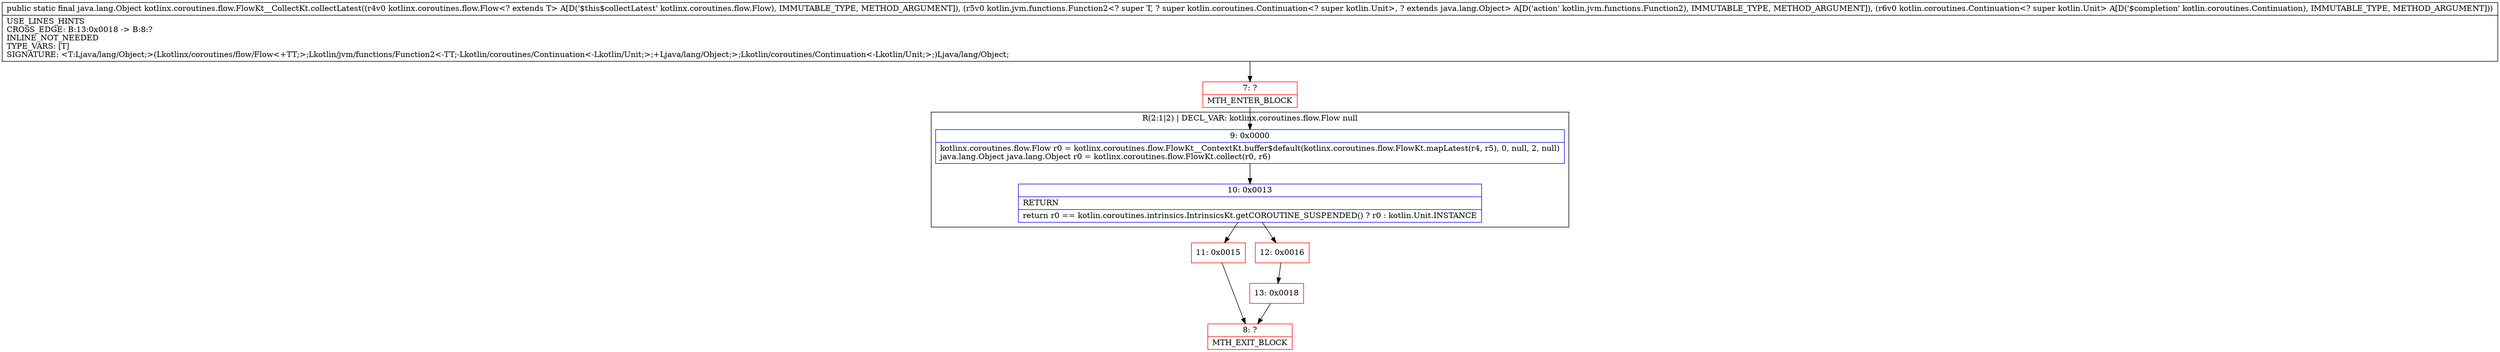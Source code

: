 digraph "CFG forkotlinx.coroutines.flow.FlowKt__CollectKt.collectLatest(Lkotlinx\/coroutines\/flow\/Flow;Lkotlin\/jvm\/functions\/Function2;Lkotlin\/coroutines\/Continuation;)Ljava\/lang\/Object;" {
subgraph cluster_Region_1797694876 {
label = "R(2:1|2) | DECL_VAR: kotlinx.coroutines.flow.Flow null\l";
node [shape=record,color=blue];
Node_9 [shape=record,label="{9\:\ 0x0000|kotlinx.coroutines.flow.Flow r0 = kotlinx.coroutines.flow.FlowKt__ContextKt.buffer$default(kotlinx.coroutines.flow.FlowKt.mapLatest(r4, r5), 0, null, 2, null)\ljava.lang.Object java.lang.Object r0 = kotlinx.coroutines.flow.FlowKt.collect(r0, r6)\l}"];
Node_10 [shape=record,label="{10\:\ 0x0013|RETURN\l|return r0 == kotlin.coroutines.intrinsics.IntrinsicsKt.getCOROUTINE_SUSPENDED() ? r0 : kotlin.Unit.INSTANCE\l}"];
}
Node_7 [shape=record,color=red,label="{7\:\ ?|MTH_ENTER_BLOCK\l}"];
Node_11 [shape=record,color=red,label="{11\:\ 0x0015}"];
Node_8 [shape=record,color=red,label="{8\:\ ?|MTH_EXIT_BLOCK\l}"];
Node_12 [shape=record,color=red,label="{12\:\ 0x0016}"];
Node_13 [shape=record,color=red,label="{13\:\ 0x0018}"];
MethodNode[shape=record,label="{public static final java.lang.Object kotlinx.coroutines.flow.FlowKt__CollectKt.collectLatest((r4v0 kotlinx.coroutines.flow.Flow\<? extends T\> A[D('$this$collectLatest' kotlinx.coroutines.flow.Flow), IMMUTABLE_TYPE, METHOD_ARGUMENT]), (r5v0 kotlin.jvm.functions.Function2\<? super T, ? super kotlin.coroutines.Continuation\<? super kotlin.Unit\>, ? extends java.lang.Object\> A[D('action' kotlin.jvm.functions.Function2), IMMUTABLE_TYPE, METHOD_ARGUMENT]), (r6v0 kotlin.coroutines.Continuation\<? super kotlin.Unit\> A[D('$completion' kotlin.coroutines.Continuation), IMMUTABLE_TYPE, METHOD_ARGUMENT]))  | USE_LINES_HINTS\lCROSS_EDGE: B:13:0x0018 \-\> B:8:?\lINLINE_NOT_NEEDED\lTYPE_VARS: [T]\lSIGNATURE: \<T:Ljava\/lang\/Object;\>(Lkotlinx\/coroutines\/flow\/Flow\<+TT;\>;Lkotlin\/jvm\/functions\/Function2\<\-TT;\-Lkotlin\/coroutines\/Continuation\<\-Lkotlin\/Unit;\>;+Ljava\/lang\/Object;\>;Lkotlin\/coroutines\/Continuation\<\-Lkotlin\/Unit;\>;)Ljava\/lang\/Object;\l}"];
MethodNode -> Node_7;Node_9 -> Node_10;
Node_10 -> Node_11;
Node_10 -> Node_12;
Node_7 -> Node_9;
Node_11 -> Node_8;
Node_12 -> Node_13;
Node_13 -> Node_8;
}

